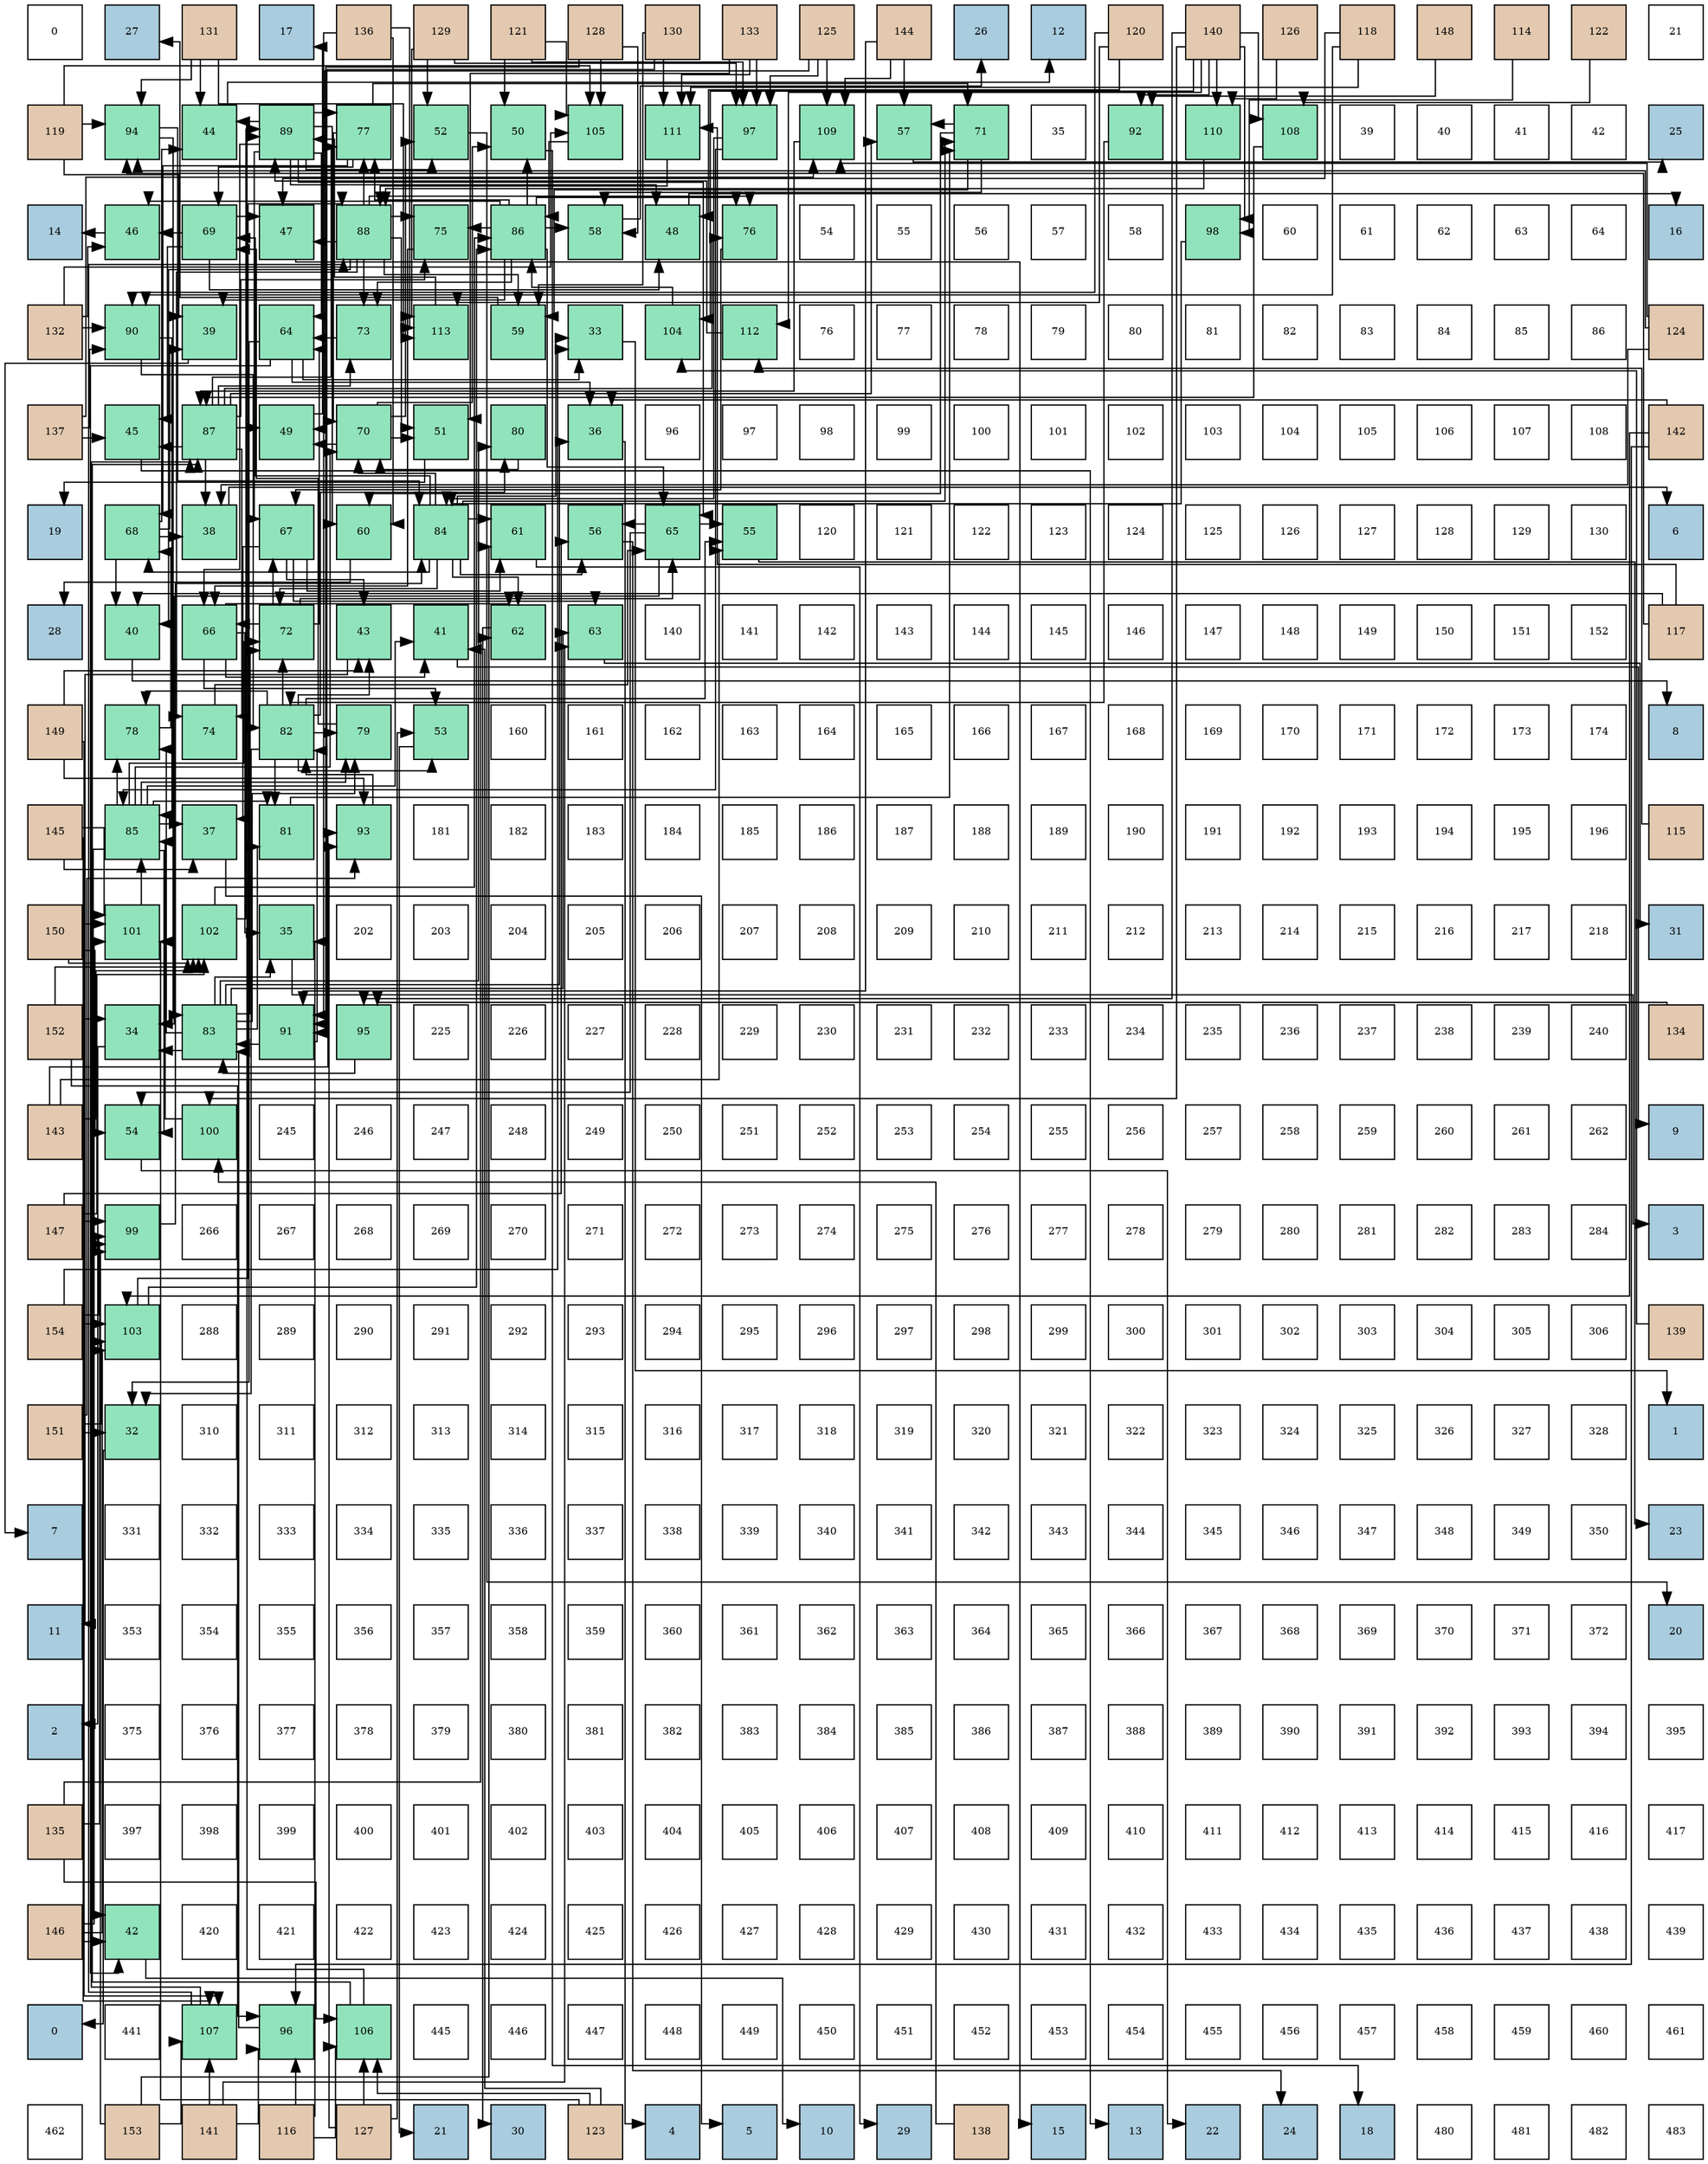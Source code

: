 digraph layout{
 rankdir=TB;
 splines=ortho;
 node [style=filled shape=square fixedsize=true width=0.6];
0[label="0", fontsize=8, fillcolor="#ffffff"];
1[label="27", fontsize=8, fillcolor="#a9ccde"];
2[label="131", fontsize=8, fillcolor="#e3c9af"];
3[label="17", fontsize=8, fillcolor="#a9ccde"];
4[label="136", fontsize=8, fillcolor="#e3c9af"];
5[label="129", fontsize=8, fillcolor="#e3c9af"];
6[label="121", fontsize=8, fillcolor="#e3c9af"];
7[label="128", fontsize=8, fillcolor="#e3c9af"];
8[label="130", fontsize=8, fillcolor="#e3c9af"];
9[label="133", fontsize=8, fillcolor="#e3c9af"];
10[label="125", fontsize=8, fillcolor="#e3c9af"];
11[label="144", fontsize=8, fillcolor="#e3c9af"];
12[label="26", fontsize=8, fillcolor="#a9ccde"];
13[label="12", fontsize=8, fillcolor="#a9ccde"];
14[label="120", fontsize=8, fillcolor="#e3c9af"];
15[label="140", fontsize=8, fillcolor="#e3c9af"];
16[label="126", fontsize=8, fillcolor="#e3c9af"];
17[label="118", fontsize=8, fillcolor="#e3c9af"];
18[label="148", fontsize=8, fillcolor="#e3c9af"];
19[label="114", fontsize=8, fillcolor="#e3c9af"];
20[label="122", fontsize=8, fillcolor="#e3c9af"];
21[label="21", fontsize=8, fillcolor="#ffffff"];
22[label="119", fontsize=8, fillcolor="#e3c9af"];
23[label="94", fontsize=8, fillcolor="#91e3bb"];
24[label="44", fontsize=8, fillcolor="#91e3bb"];
25[label="89", fontsize=8, fillcolor="#91e3bb"];
26[label="77", fontsize=8, fillcolor="#91e3bb"];
27[label="52", fontsize=8, fillcolor="#91e3bb"];
28[label="50", fontsize=8, fillcolor="#91e3bb"];
29[label="105", fontsize=8, fillcolor="#91e3bb"];
30[label="111", fontsize=8, fillcolor="#91e3bb"];
31[label="97", fontsize=8, fillcolor="#91e3bb"];
32[label="109", fontsize=8, fillcolor="#91e3bb"];
33[label="57", fontsize=8, fillcolor="#91e3bb"];
34[label="71", fontsize=8, fillcolor="#91e3bb"];
35[label="35", fontsize=8, fillcolor="#ffffff"];
36[label="92", fontsize=8, fillcolor="#91e3bb"];
37[label="110", fontsize=8, fillcolor="#91e3bb"];
38[label="108", fontsize=8, fillcolor="#91e3bb"];
39[label="39", fontsize=8, fillcolor="#ffffff"];
40[label="40", fontsize=8, fillcolor="#ffffff"];
41[label="41", fontsize=8, fillcolor="#ffffff"];
42[label="42", fontsize=8, fillcolor="#ffffff"];
43[label="25", fontsize=8, fillcolor="#a9ccde"];
44[label="14", fontsize=8, fillcolor="#a9ccde"];
45[label="46", fontsize=8, fillcolor="#91e3bb"];
46[label="69", fontsize=8, fillcolor="#91e3bb"];
47[label="47", fontsize=8, fillcolor="#91e3bb"];
48[label="88", fontsize=8, fillcolor="#91e3bb"];
49[label="75", fontsize=8, fillcolor="#91e3bb"];
50[label="86", fontsize=8, fillcolor="#91e3bb"];
51[label="58", fontsize=8, fillcolor="#91e3bb"];
52[label="48", fontsize=8, fillcolor="#91e3bb"];
53[label="76", fontsize=8, fillcolor="#91e3bb"];
54[label="54", fontsize=8, fillcolor="#ffffff"];
55[label="55", fontsize=8, fillcolor="#ffffff"];
56[label="56", fontsize=8, fillcolor="#ffffff"];
57[label="57", fontsize=8, fillcolor="#ffffff"];
58[label="58", fontsize=8, fillcolor="#ffffff"];
59[label="98", fontsize=8, fillcolor="#91e3bb"];
60[label="60", fontsize=8, fillcolor="#ffffff"];
61[label="61", fontsize=8, fillcolor="#ffffff"];
62[label="62", fontsize=8, fillcolor="#ffffff"];
63[label="63", fontsize=8, fillcolor="#ffffff"];
64[label="64", fontsize=8, fillcolor="#ffffff"];
65[label="16", fontsize=8, fillcolor="#a9ccde"];
66[label="132", fontsize=8, fillcolor="#e3c9af"];
67[label="90", fontsize=8, fillcolor="#91e3bb"];
68[label="39", fontsize=8, fillcolor="#91e3bb"];
69[label="64", fontsize=8, fillcolor="#91e3bb"];
70[label="73", fontsize=8, fillcolor="#91e3bb"];
71[label="113", fontsize=8, fillcolor="#91e3bb"];
72[label="59", fontsize=8, fillcolor="#91e3bb"];
73[label="33", fontsize=8, fillcolor="#91e3bb"];
74[label="104", fontsize=8, fillcolor="#91e3bb"];
75[label="112", fontsize=8, fillcolor="#91e3bb"];
76[label="76", fontsize=8, fillcolor="#ffffff"];
77[label="77", fontsize=8, fillcolor="#ffffff"];
78[label="78", fontsize=8, fillcolor="#ffffff"];
79[label="79", fontsize=8, fillcolor="#ffffff"];
80[label="80", fontsize=8, fillcolor="#ffffff"];
81[label="81", fontsize=8, fillcolor="#ffffff"];
82[label="82", fontsize=8, fillcolor="#ffffff"];
83[label="83", fontsize=8, fillcolor="#ffffff"];
84[label="84", fontsize=8, fillcolor="#ffffff"];
85[label="85", fontsize=8, fillcolor="#ffffff"];
86[label="86", fontsize=8, fillcolor="#ffffff"];
87[label="124", fontsize=8, fillcolor="#e3c9af"];
88[label="137", fontsize=8, fillcolor="#e3c9af"];
89[label="45", fontsize=8, fillcolor="#91e3bb"];
90[label="87", fontsize=8, fillcolor="#91e3bb"];
91[label="49", fontsize=8, fillcolor="#91e3bb"];
92[label="70", fontsize=8, fillcolor="#91e3bb"];
93[label="51", fontsize=8, fillcolor="#91e3bb"];
94[label="80", fontsize=8, fillcolor="#91e3bb"];
95[label="36", fontsize=8, fillcolor="#91e3bb"];
96[label="96", fontsize=8, fillcolor="#ffffff"];
97[label="97", fontsize=8, fillcolor="#ffffff"];
98[label="98", fontsize=8, fillcolor="#ffffff"];
99[label="99", fontsize=8, fillcolor="#ffffff"];
100[label="100", fontsize=8, fillcolor="#ffffff"];
101[label="101", fontsize=8, fillcolor="#ffffff"];
102[label="102", fontsize=8, fillcolor="#ffffff"];
103[label="103", fontsize=8, fillcolor="#ffffff"];
104[label="104", fontsize=8, fillcolor="#ffffff"];
105[label="105", fontsize=8, fillcolor="#ffffff"];
106[label="106", fontsize=8, fillcolor="#ffffff"];
107[label="107", fontsize=8, fillcolor="#ffffff"];
108[label="108", fontsize=8, fillcolor="#ffffff"];
109[label="142", fontsize=8, fillcolor="#e3c9af"];
110[label="19", fontsize=8, fillcolor="#a9ccde"];
111[label="68", fontsize=8, fillcolor="#91e3bb"];
112[label="38", fontsize=8, fillcolor="#91e3bb"];
113[label="67", fontsize=8, fillcolor="#91e3bb"];
114[label="60", fontsize=8, fillcolor="#91e3bb"];
115[label="84", fontsize=8, fillcolor="#91e3bb"];
116[label="61", fontsize=8, fillcolor="#91e3bb"];
117[label="56", fontsize=8, fillcolor="#91e3bb"];
118[label="65", fontsize=8, fillcolor="#91e3bb"];
119[label="55", fontsize=8, fillcolor="#91e3bb"];
120[label="120", fontsize=8, fillcolor="#ffffff"];
121[label="121", fontsize=8, fillcolor="#ffffff"];
122[label="122", fontsize=8, fillcolor="#ffffff"];
123[label="123", fontsize=8, fillcolor="#ffffff"];
124[label="124", fontsize=8, fillcolor="#ffffff"];
125[label="125", fontsize=8, fillcolor="#ffffff"];
126[label="126", fontsize=8, fillcolor="#ffffff"];
127[label="127", fontsize=8, fillcolor="#ffffff"];
128[label="128", fontsize=8, fillcolor="#ffffff"];
129[label="129", fontsize=8, fillcolor="#ffffff"];
130[label="130", fontsize=8, fillcolor="#ffffff"];
131[label="6", fontsize=8, fillcolor="#a9ccde"];
132[label="28", fontsize=8, fillcolor="#a9ccde"];
133[label="40", fontsize=8, fillcolor="#91e3bb"];
134[label="66", fontsize=8, fillcolor="#91e3bb"];
135[label="72", fontsize=8, fillcolor="#91e3bb"];
136[label="43", fontsize=8, fillcolor="#91e3bb"];
137[label="41", fontsize=8, fillcolor="#91e3bb"];
138[label="62", fontsize=8, fillcolor="#91e3bb"];
139[label="63", fontsize=8, fillcolor="#91e3bb"];
140[label="140", fontsize=8, fillcolor="#ffffff"];
141[label="141", fontsize=8, fillcolor="#ffffff"];
142[label="142", fontsize=8, fillcolor="#ffffff"];
143[label="143", fontsize=8, fillcolor="#ffffff"];
144[label="144", fontsize=8, fillcolor="#ffffff"];
145[label="145", fontsize=8, fillcolor="#ffffff"];
146[label="146", fontsize=8, fillcolor="#ffffff"];
147[label="147", fontsize=8, fillcolor="#ffffff"];
148[label="148", fontsize=8, fillcolor="#ffffff"];
149[label="149", fontsize=8, fillcolor="#ffffff"];
150[label="150", fontsize=8, fillcolor="#ffffff"];
151[label="151", fontsize=8, fillcolor="#ffffff"];
152[label="152", fontsize=8, fillcolor="#ffffff"];
153[label="117", fontsize=8, fillcolor="#e3c9af"];
154[label="149", fontsize=8, fillcolor="#e3c9af"];
155[label="78", fontsize=8, fillcolor="#91e3bb"];
156[label="74", fontsize=8, fillcolor="#91e3bb"];
157[label="82", fontsize=8, fillcolor="#91e3bb"];
158[label="79", fontsize=8, fillcolor="#91e3bb"];
159[label="53", fontsize=8, fillcolor="#91e3bb"];
160[label="160", fontsize=8, fillcolor="#ffffff"];
161[label="161", fontsize=8, fillcolor="#ffffff"];
162[label="162", fontsize=8, fillcolor="#ffffff"];
163[label="163", fontsize=8, fillcolor="#ffffff"];
164[label="164", fontsize=8, fillcolor="#ffffff"];
165[label="165", fontsize=8, fillcolor="#ffffff"];
166[label="166", fontsize=8, fillcolor="#ffffff"];
167[label="167", fontsize=8, fillcolor="#ffffff"];
168[label="168", fontsize=8, fillcolor="#ffffff"];
169[label="169", fontsize=8, fillcolor="#ffffff"];
170[label="170", fontsize=8, fillcolor="#ffffff"];
171[label="171", fontsize=8, fillcolor="#ffffff"];
172[label="172", fontsize=8, fillcolor="#ffffff"];
173[label="173", fontsize=8, fillcolor="#ffffff"];
174[label="174", fontsize=8, fillcolor="#ffffff"];
175[label="8", fontsize=8, fillcolor="#a9ccde"];
176[label="145", fontsize=8, fillcolor="#e3c9af"];
177[label="85", fontsize=8, fillcolor="#91e3bb"];
178[label="37", fontsize=8, fillcolor="#91e3bb"];
179[label="81", fontsize=8, fillcolor="#91e3bb"];
180[label="93", fontsize=8, fillcolor="#91e3bb"];
181[label="181", fontsize=8, fillcolor="#ffffff"];
182[label="182", fontsize=8, fillcolor="#ffffff"];
183[label="183", fontsize=8, fillcolor="#ffffff"];
184[label="184", fontsize=8, fillcolor="#ffffff"];
185[label="185", fontsize=8, fillcolor="#ffffff"];
186[label="186", fontsize=8, fillcolor="#ffffff"];
187[label="187", fontsize=8, fillcolor="#ffffff"];
188[label="188", fontsize=8, fillcolor="#ffffff"];
189[label="189", fontsize=8, fillcolor="#ffffff"];
190[label="190", fontsize=8, fillcolor="#ffffff"];
191[label="191", fontsize=8, fillcolor="#ffffff"];
192[label="192", fontsize=8, fillcolor="#ffffff"];
193[label="193", fontsize=8, fillcolor="#ffffff"];
194[label="194", fontsize=8, fillcolor="#ffffff"];
195[label="195", fontsize=8, fillcolor="#ffffff"];
196[label="196", fontsize=8, fillcolor="#ffffff"];
197[label="115", fontsize=8, fillcolor="#e3c9af"];
198[label="150", fontsize=8, fillcolor="#e3c9af"];
199[label="101", fontsize=8, fillcolor="#91e3bb"];
200[label="102", fontsize=8, fillcolor="#91e3bb"];
201[label="35", fontsize=8, fillcolor="#91e3bb"];
202[label="202", fontsize=8, fillcolor="#ffffff"];
203[label="203", fontsize=8, fillcolor="#ffffff"];
204[label="204", fontsize=8, fillcolor="#ffffff"];
205[label="205", fontsize=8, fillcolor="#ffffff"];
206[label="206", fontsize=8, fillcolor="#ffffff"];
207[label="207", fontsize=8, fillcolor="#ffffff"];
208[label="208", fontsize=8, fillcolor="#ffffff"];
209[label="209", fontsize=8, fillcolor="#ffffff"];
210[label="210", fontsize=8, fillcolor="#ffffff"];
211[label="211", fontsize=8, fillcolor="#ffffff"];
212[label="212", fontsize=8, fillcolor="#ffffff"];
213[label="213", fontsize=8, fillcolor="#ffffff"];
214[label="214", fontsize=8, fillcolor="#ffffff"];
215[label="215", fontsize=8, fillcolor="#ffffff"];
216[label="216", fontsize=8, fillcolor="#ffffff"];
217[label="217", fontsize=8, fillcolor="#ffffff"];
218[label="218", fontsize=8, fillcolor="#ffffff"];
219[label="31", fontsize=8, fillcolor="#a9ccde"];
220[label="152", fontsize=8, fillcolor="#e3c9af"];
221[label="34", fontsize=8, fillcolor="#91e3bb"];
222[label="83", fontsize=8, fillcolor="#91e3bb"];
223[label="91", fontsize=8, fillcolor="#91e3bb"];
224[label="95", fontsize=8, fillcolor="#91e3bb"];
225[label="225", fontsize=8, fillcolor="#ffffff"];
226[label="226", fontsize=8, fillcolor="#ffffff"];
227[label="227", fontsize=8, fillcolor="#ffffff"];
228[label="228", fontsize=8, fillcolor="#ffffff"];
229[label="229", fontsize=8, fillcolor="#ffffff"];
230[label="230", fontsize=8, fillcolor="#ffffff"];
231[label="231", fontsize=8, fillcolor="#ffffff"];
232[label="232", fontsize=8, fillcolor="#ffffff"];
233[label="233", fontsize=8, fillcolor="#ffffff"];
234[label="234", fontsize=8, fillcolor="#ffffff"];
235[label="235", fontsize=8, fillcolor="#ffffff"];
236[label="236", fontsize=8, fillcolor="#ffffff"];
237[label="237", fontsize=8, fillcolor="#ffffff"];
238[label="238", fontsize=8, fillcolor="#ffffff"];
239[label="239", fontsize=8, fillcolor="#ffffff"];
240[label="240", fontsize=8, fillcolor="#ffffff"];
241[label="134", fontsize=8, fillcolor="#e3c9af"];
242[label="143", fontsize=8, fillcolor="#e3c9af"];
243[label="54", fontsize=8, fillcolor="#91e3bb"];
244[label="100", fontsize=8, fillcolor="#91e3bb"];
245[label="245", fontsize=8, fillcolor="#ffffff"];
246[label="246", fontsize=8, fillcolor="#ffffff"];
247[label="247", fontsize=8, fillcolor="#ffffff"];
248[label="248", fontsize=8, fillcolor="#ffffff"];
249[label="249", fontsize=8, fillcolor="#ffffff"];
250[label="250", fontsize=8, fillcolor="#ffffff"];
251[label="251", fontsize=8, fillcolor="#ffffff"];
252[label="252", fontsize=8, fillcolor="#ffffff"];
253[label="253", fontsize=8, fillcolor="#ffffff"];
254[label="254", fontsize=8, fillcolor="#ffffff"];
255[label="255", fontsize=8, fillcolor="#ffffff"];
256[label="256", fontsize=8, fillcolor="#ffffff"];
257[label="257", fontsize=8, fillcolor="#ffffff"];
258[label="258", fontsize=8, fillcolor="#ffffff"];
259[label="259", fontsize=8, fillcolor="#ffffff"];
260[label="260", fontsize=8, fillcolor="#ffffff"];
261[label="261", fontsize=8, fillcolor="#ffffff"];
262[label="262", fontsize=8, fillcolor="#ffffff"];
263[label="9", fontsize=8, fillcolor="#a9ccde"];
264[label="147", fontsize=8, fillcolor="#e3c9af"];
265[label="99", fontsize=8, fillcolor="#91e3bb"];
266[label="266", fontsize=8, fillcolor="#ffffff"];
267[label="267", fontsize=8, fillcolor="#ffffff"];
268[label="268", fontsize=8, fillcolor="#ffffff"];
269[label="269", fontsize=8, fillcolor="#ffffff"];
270[label="270", fontsize=8, fillcolor="#ffffff"];
271[label="271", fontsize=8, fillcolor="#ffffff"];
272[label="272", fontsize=8, fillcolor="#ffffff"];
273[label="273", fontsize=8, fillcolor="#ffffff"];
274[label="274", fontsize=8, fillcolor="#ffffff"];
275[label="275", fontsize=8, fillcolor="#ffffff"];
276[label="276", fontsize=8, fillcolor="#ffffff"];
277[label="277", fontsize=8, fillcolor="#ffffff"];
278[label="278", fontsize=8, fillcolor="#ffffff"];
279[label="279", fontsize=8, fillcolor="#ffffff"];
280[label="280", fontsize=8, fillcolor="#ffffff"];
281[label="281", fontsize=8, fillcolor="#ffffff"];
282[label="282", fontsize=8, fillcolor="#ffffff"];
283[label="283", fontsize=8, fillcolor="#ffffff"];
284[label="284", fontsize=8, fillcolor="#ffffff"];
285[label="3", fontsize=8, fillcolor="#a9ccde"];
286[label="154", fontsize=8, fillcolor="#e3c9af"];
287[label="103", fontsize=8, fillcolor="#91e3bb"];
288[label="288", fontsize=8, fillcolor="#ffffff"];
289[label="289", fontsize=8, fillcolor="#ffffff"];
290[label="290", fontsize=8, fillcolor="#ffffff"];
291[label="291", fontsize=8, fillcolor="#ffffff"];
292[label="292", fontsize=8, fillcolor="#ffffff"];
293[label="293", fontsize=8, fillcolor="#ffffff"];
294[label="294", fontsize=8, fillcolor="#ffffff"];
295[label="295", fontsize=8, fillcolor="#ffffff"];
296[label="296", fontsize=8, fillcolor="#ffffff"];
297[label="297", fontsize=8, fillcolor="#ffffff"];
298[label="298", fontsize=8, fillcolor="#ffffff"];
299[label="299", fontsize=8, fillcolor="#ffffff"];
300[label="300", fontsize=8, fillcolor="#ffffff"];
301[label="301", fontsize=8, fillcolor="#ffffff"];
302[label="302", fontsize=8, fillcolor="#ffffff"];
303[label="303", fontsize=8, fillcolor="#ffffff"];
304[label="304", fontsize=8, fillcolor="#ffffff"];
305[label="305", fontsize=8, fillcolor="#ffffff"];
306[label="306", fontsize=8, fillcolor="#ffffff"];
307[label="139", fontsize=8, fillcolor="#e3c9af"];
308[label="151", fontsize=8, fillcolor="#e3c9af"];
309[label="32", fontsize=8, fillcolor="#91e3bb"];
310[label="310", fontsize=8, fillcolor="#ffffff"];
311[label="311", fontsize=8, fillcolor="#ffffff"];
312[label="312", fontsize=8, fillcolor="#ffffff"];
313[label="313", fontsize=8, fillcolor="#ffffff"];
314[label="314", fontsize=8, fillcolor="#ffffff"];
315[label="315", fontsize=8, fillcolor="#ffffff"];
316[label="316", fontsize=8, fillcolor="#ffffff"];
317[label="317", fontsize=8, fillcolor="#ffffff"];
318[label="318", fontsize=8, fillcolor="#ffffff"];
319[label="319", fontsize=8, fillcolor="#ffffff"];
320[label="320", fontsize=8, fillcolor="#ffffff"];
321[label="321", fontsize=8, fillcolor="#ffffff"];
322[label="322", fontsize=8, fillcolor="#ffffff"];
323[label="323", fontsize=8, fillcolor="#ffffff"];
324[label="324", fontsize=8, fillcolor="#ffffff"];
325[label="325", fontsize=8, fillcolor="#ffffff"];
326[label="326", fontsize=8, fillcolor="#ffffff"];
327[label="327", fontsize=8, fillcolor="#ffffff"];
328[label="328", fontsize=8, fillcolor="#ffffff"];
329[label="1", fontsize=8, fillcolor="#a9ccde"];
330[label="7", fontsize=8, fillcolor="#a9ccde"];
331[label="331", fontsize=8, fillcolor="#ffffff"];
332[label="332", fontsize=8, fillcolor="#ffffff"];
333[label="333", fontsize=8, fillcolor="#ffffff"];
334[label="334", fontsize=8, fillcolor="#ffffff"];
335[label="335", fontsize=8, fillcolor="#ffffff"];
336[label="336", fontsize=8, fillcolor="#ffffff"];
337[label="337", fontsize=8, fillcolor="#ffffff"];
338[label="338", fontsize=8, fillcolor="#ffffff"];
339[label="339", fontsize=8, fillcolor="#ffffff"];
340[label="340", fontsize=8, fillcolor="#ffffff"];
341[label="341", fontsize=8, fillcolor="#ffffff"];
342[label="342", fontsize=8, fillcolor="#ffffff"];
343[label="343", fontsize=8, fillcolor="#ffffff"];
344[label="344", fontsize=8, fillcolor="#ffffff"];
345[label="345", fontsize=8, fillcolor="#ffffff"];
346[label="346", fontsize=8, fillcolor="#ffffff"];
347[label="347", fontsize=8, fillcolor="#ffffff"];
348[label="348", fontsize=8, fillcolor="#ffffff"];
349[label="349", fontsize=8, fillcolor="#ffffff"];
350[label="350", fontsize=8, fillcolor="#ffffff"];
351[label="23", fontsize=8, fillcolor="#a9ccde"];
352[label="11", fontsize=8, fillcolor="#a9ccde"];
353[label="353", fontsize=8, fillcolor="#ffffff"];
354[label="354", fontsize=8, fillcolor="#ffffff"];
355[label="355", fontsize=8, fillcolor="#ffffff"];
356[label="356", fontsize=8, fillcolor="#ffffff"];
357[label="357", fontsize=8, fillcolor="#ffffff"];
358[label="358", fontsize=8, fillcolor="#ffffff"];
359[label="359", fontsize=8, fillcolor="#ffffff"];
360[label="360", fontsize=8, fillcolor="#ffffff"];
361[label="361", fontsize=8, fillcolor="#ffffff"];
362[label="362", fontsize=8, fillcolor="#ffffff"];
363[label="363", fontsize=8, fillcolor="#ffffff"];
364[label="364", fontsize=8, fillcolor="#ffffff"];
365[label="365", fontsize=8, fillcolor="#ffffff"];
366[label="366", fontsize=8, fillcolor="#ffffff"];
367[label="367", fontsize=8, fillcolor="#ffffff"];
368[label="368", fontsize=8, fillcolor="#ffffff"];
369[label="369", fontsize=8, fillcolor="#ffffff"];
370[label="370", fontsize=8, fillcolor="#ffffff"];
371[label="371", fontsize=8, fillcolor="#ffffff"];
372[label="372", fontsize=8, fillcolor="#ffffff"];
373[label="20", fontsize=8, fillcolor="#a9ccde"];
374[label="2", fontsize=8, fillcolor="#a9ccde"];
375[label="375", fontsize=8, fillcolor="#ffffff"];
376[label="376", fontsize=8, fillcolor="#ffffff"];
377[label="377", fontsize=8, fillcolor="#ffffff"];
378[label="378", fontsize=8, fillcolor="#ffffff"];
379[label="379", fontsize=8, fillcolor="#ffffff"];
380[label="380", fontsize=8, fillcolor="#ffffff"];
381[label="381", fontsize=8, fillcolor="#ffffff"];
382[label="382", fontsize=8, fillcolor="#ffffff"];
383[label="383", fontsize=8, fillcolor="#ffffff"];
384[label="384", fontsize=8, fillcolor="#ffffff"];
385[label="385", fontsize=8, fillcolor="#ffffff"];
386[label="386", fontsize=8, fillcolor="#ffffff"];
387[label="387", fontsize=8, fillcolor="#ffffff"];
388[label="388", fontsize=8, fillcolor="#ffffff"];
389[label="389", fontsize=8, fillcolor="#ffffff"];
390[label="390", fontsize=8, fillcolor="#ffffff"];
391[label="391", fontsize=8, fillcolor="#ffffff"];
392[label="392", fontsize=8, fillcolor="#ffffff"];
393[label="393", fontsize=8, fillcolor="#ffffff"];
394[label="394", fontsize=8, fillcolor="#ffffff"];
395[label="395", fontsize=8, fillcolor="#ffffff"];
396[label="135", fontsize=8, fillcolor="#e3c9af"];
397[label="397", fontsize=8, fillcolor="#ffffff"];
398[label="398", fontsize=8, fillcolor="#ffffff"];
399[label="399", fontsize=8, fillcolor="#ffffff"];
400[label="400", fontsize=8, fillcolor="#ffffff"];
401[label="401", fontsize=8, fillcolor="#ffffff"];
402[label="402", fontsize=8, fillcolor="#ffffff"];
403[label="403", fontsize=8, fillcolor="#ffffff"];
404[label="404", fontsize=8, fillcolor="#ffffff"];
405[label="405", fontsize=8, fillcolor="#ffffff"];
406[label="406", fontsize=8, fillcolor="#ffffff"];
407[label="407", fontsize=8, fillcolor="#ffffff"];
408[label="408", fontsize=8, fillcolor="#ffffff"];
409[label="409", fontsize=8, fillcolor="#ffffff"];
410[label="410", fontsize=8, fillcolor="#ffffff"];
411[label="411", fontsize=8, fillcolor="#ffffff"];
412[label="412", fontsize=8, fillcolor="#ffffff"];
413[label="413", fontsize=8, fillcolor="#ffffff"];
414[label="414", fontsize=8, fillcolor="#ffffff"];
415[label="415", fontsize=8, fillcolor="#ffffff"];
416[label="416", fontsize=8, fillcolor="#ffffff"];
417[label="417", fontsize=8, fillcolor="#ffffff"];
418[label="146", fontsize=8, fillcolor="#e3c9af"];
419[label="42", fontsize=8, fillcolor="#91e3bb"];
420[label="420", fontsize=8, fillcolor="#ffffff"];
421[label="421", fontsize=8, fillcolor="#ffffff"];
422[label="422", fontsize=8, fillcolor="#ffffff"];
423[label="423", fontsize=8, fillcolor="#ffffff"];
424[label="424", fontsize=8, fillcolor="#ffffff"];
425[label="425", fontsize=8, fillcolor="#ffffff"];
426[label="426", fontsize=8, fillcolor="#ffffff"];
427[label="427", fontsize=8, fillcolor="#ffffff"];
428[label="428", fontsize=8, fillcolor="#ffffff"];
429[label="429", fontsize=8, fillcolor="#ffffff"];
430[label="430", fontsize=8, fillcolor="#ffffff"];
431[label="431", fontsize=8, fillcolor="#ffffff"];
432[label="432", fontsize=8, fillcolor="#ffffff"];
433[label="433", fontsize=8, fillcolor="#ffffff"];
434[label="434", fontsize=8, fillcolor="#ffffff"];
435[label="435", fontsize=8, fillcolor="#ffffff"];
436[label="436", fontsize=8, fillcolor="#ffffff"];
437[label="437", fontsize=8, fillcolor="#ffffff"];
438[label="438", fontsize=8, fillcolor="#ffffff"];
439[label="439", fontsize=8, fillcolor="#ffffff"];
440[label="0", fontsize=8, fillcolor="#a9ccde"];
441[label="441", fontsize=8, fillcolor="#ffffff"];
442[label="107", fontsize=8, fillcolor="#91e3bb"];
443[label="96", fontsize=8, fillcolor="#91e3bb"];
444[label="106", fontsize=8, fillcolor="#91e3bb"];
445[label="445", fontsize=8, fillcolor="#ffffff"];
446[label="446", fontsize=8, fillcolor="#ffffff"];
447[label="447", fontsize=8, fillcolor="#ffffff"];
448[label="448", fontsize=8, fillcolor="#ffffff"];
449[label="449", fontsize=8, fillcolor="#ffffff"];
450[label="450", fontsize=8, fillcolor="#ffffff"];
451[label="451", fontsize=8, fillcolor="#ffffff"];
452[label="452", fontsize=8, fillcolor="#ffffff"];
453[label="453", fontsize=8, fillcolor="#ffffff"];
454[label="454", fontsize=8, fillcolor="#ffffff"];
455[label="455", fontsize=8, fillcolor="#ffffff"];
456[label="456", fontsize=8, fillcolor="#ffffff"];
457[label="457", fontsize=8, fillcolor="#ffffff"];
458[label="458", fontsize=8, fillcolor="#ffffff"];
459[label="459", fontsize=8, fillcolor="#ffffff"];
460[label="460", fontsize=8, fillcolor="#ffffff"];
461[label="461", fontsize=8, fillcolor="#ffffff"];
462[label="462", fontsize=8, fillcolor="#ffffff"];
463[label="153", fontsize=8, fillcolor="#e3c9af"];
464[label="141", fontsize=8, fillcolor="#e3c9af"];
465[label="116", fontsize=8, fillcolor="#e3c9af"];
466[label="127", fontsize=8, fillcolor="#e3c9af"];
467[label="21", fontsize=8, fillcolor="#a9ccde"];
468[label="30", fontsize=8, fillcolor="#a9ccde"];
469[label="123", fontsize=8, fillcolor="#e3c9af"];
470[label="4", fontsize=8, fillcolor="#a9ccde"];
471[label="5", fontsize=8, fillcolor="#a9ccde"];
472[label="10", fontsize=8, fillcolor="#a9ccde"];
473[label="29", fontsize=8, fillcolor="#a9ccde"];
474[label="138", fontsize=8, fillcolor="#e3c9af"];
475[label="15", fontsize=8, fillcolor="#a9ccde"];
476[label="13", fontsize=8, fillcolor="#a9ccde"];
477[label="22", fontsize=8, fillcolor="#a9ccde"];
478[label="24", fontsize=8, fillcolor="#a9ccde"];
479[label="18", fontsize=8, fillcolor="#a9ccde"];
480[label="480", fontsize=8, fillcolor="#ffffff"];
481[label="481", fontsize=8, fillcolor="#ffffff"];
482[label="482", fontsize=8, fillcolor="#ffffff"];
483[label="483", fontsize=8, fillcolor="#ffffff"];
edge [constraint=false, style=vis];309 -> 440;
73 -> 329;
221 -> 374;
201 -> 285;
95 -> 470;
178 -> 471;
112 -> 131;
68 -> 330;
133 -> 175;
137 -> 263;
419 -> 472;
136 -> 352;
24 -> 13;
89 -> 476;
45 -> 44;
47 -> 475;
52 -> 65;
91 -> 3;
28 -> 479;
93 -> 110;
27 -> 373;
159 -> 467;
243 -> 477;
119 -> 351;
117 -> 478;
33 -> 43;
51 -> 12;
72 -> 1;
114 -> 132;
116 -> 473;
138 -> 468;
139 -> 219;
69 -> 309;
69 -> 73;
69 -> 95;
69 -> 419;
118 -> 221;
118 -> 243;
118 -> 119;
118 -> 117;
134 -> 201;
134 -> 137;
134 -> 159;
134 -> 138;
113 -> 178;
113 -> 136;
113 -> 116;
113 -> 139;
111 -> 112;
111 -> 68;
111 -> 133;
111 -> 24;
46 -> 89;
46 -> 45;
46 -> 47;
46 -> 52;
92 -> 91;
92 -> 28;
92 -> 93;
92 -> 27;
34 -> 33;
34 -> 51;
34 -> 72;
34 -> 114;
135 -> 69;
135 -> 118;
135 -> 134;
135 -> 113;
70 -> 69;
156 -> 118;
49 -> 134;
53 -> 113;
26 -> 111;
26 -> 46;
26 -> 92;
26 -> 34;
155 -> 111;
158 -> 46;
94 -> 92;
179 -> 34;
157 -> 309;
157 -> 136;
157 -> 159;
157 -> 119;
157 -> 135;
157 -> 155;
157 -> 158;
157 -> 94;
157 -> 179;
222 -> 221;
222 -> 201;
222 -> 95;
222 -> 139;
222 -> 135;
222 -> 155;
222 -> 158;
222 -> 94;
222 -> 179;
115 -> 73;
115 -> 117;
115 -> 116;
115 -> 138;
115 -> 111;
115 -> 46;
115 -> 92;
115 -> 34;
115 -> 135;
177 -> 178;
177 -> 137;
177 -> 419;
177 -> 243;
177 -> 92;
177 -> 135;
177 -> 155;
177 -> 158;
177 -> 179;
50 -> 68;
50 -> 45;
50 -> 28;
50 -> 51;
50 -> 118;
50 -> 70;
50 -> 49;
50 -> 53;
50 -> 26;
90 -> 112;
90 -> 89;
90 -> 91;
90 -> 33;
90 -> 70;
90 -> 156;
90 -> 49;
90 -> 53;
90 -> 26;
48 -> 133;
48 -> 47;
48 -> 93;
48 -> 72;
48 -> 70;
48 -> 156;
48 -> 49;
48 -> 53;
48 -> 26;
25 -> 24;
25 -> 52;
25 -> 27;
25 -> 114;
25 -> 69;
25 -> 118;
25 -> 134;
25 -> 113;
25 -> 26;
67 -> 157;
67 -> 177;
223 -> 157;
223 -> 222;
36 -> 157;
180 -> 157;
23 -> 222;
23 -> 115;
224 -> 222;
443 -> 222;
31 -> 115;
31 -> 177;
59 -> 115;
265 -> 115;
244 -> 177;
199 -> 177;
200 -> 50;
200 -> 25;
287 -> 50;
287 -> 48;
74 -> 50;
29 -> 50;
444 -> 90;
444 -> 25;
442 -> 90;
442 -> 48;
38 -> 90;
32 -> 90;
37 -> 48;
30 -> 48;
75 -> 25;
71 -> 25;
19 -> 59;
197 -> 75;
465 -> 201;
465 -> 443;
465 -> 444;
153 -> 133;
153 -> 23;
153 -> 30;
17 -> 47;
17 -> 67;
17 -> 30;
22 -> 68;
22 -> 23;
22 -> 29;
14 -> 52;
14 -> 67;
14 -> 71;
6 -> 28;
6 -> 31;
6 -> 29;
20 -> 38;
469 -> 137;
469 -> 199;
469 -> 444;
87 -> 112;
87 -> 23;
87 -> 32;
10 -> 91;
10 -> 31;
10 -> 32;
16 -> 37;
466 -> 159;
466 -> 180;
466 -> 444;
7 -> 51;
7 -> 223;
7 -> 29;
5 -> 27;
5 -> 31;
5 -> 71;
8 -> 72;
8 -> 223;
8 -> 30;
2 -> 24;
2 -> 23;
2 -> 71;
66 -> 45;
66 -> 67;
66 -> 29;
9 -> 93;
9 -> 31;
9 -> 30;
241 -> 224;
396 -> 138;
396 -> 265;
396 -> 444;
4 -> 114;
4 -> 223;
4 -> 71;
88 -> 89;
88 -> 67;
88 -> 32;
474 -> 244;
307 -> 74;
15 -> 36;
15 -> 224;
15 -> 59;
15 -> 244;
15 -> 74;
15 -> 38;
15 -> 37;
15 -> 75;
464 -> 139;
464 -> 443;
464 -> 442;
109 -> 95;
109 -> 443;
109 -> 287;
242 -> 119;
242 -> 180;
242 -> 200;
11 -> 33;
11 -> 223;
11 -> 32;
176 -> 178;
176 -> 199;
176 -> 442;
418 -> 419;
418 -> 199;
418 -> 287;
264 -> 117;
264 -> 265;
264 -> 200;
18 -> 36;
154 -> 136;
154 -> 180;
154 -> 442;
198 -> 243;
198 -> 199;
198 -> 200;
308 -> 309;
308 -> 180;
308 -> 287;
220 -> 221;
220 -> 443;
220 -> 200;
463 -> 116;
463 -> 265;
463 -> 442;
286 -> 73;
286 -> 265;
286 -> 287;
edge [constraint=true, style=invis];
0 -> 22 -> 44 -> 66 -> 88 -> 110 -> 132 -> 154 -> 176 -> 198 -> 220 -> 242 -> 264 -> 286 -> 308 -> 330 -> 352 -> 374 -> 396 -> 418 -> 440 -> 462;
1 -> 23 -> 45 -> 67 -> 89 -> 111 -> 133 -> 155 -> 177 -> 199 -> 221 -> 243 -> 265 -> 287 -> 309 -> 331 -> 353 -> 375 -> 397 -> 419 -> 441 -> 463;
2 -> 24 -> 46 -> 68 -> 90 -> 112 -> 134 -> 156 -> 178 -> 200 -> 222 -> 244 -> 266 -> 288 -> 310 -> 332 -> 354 -> 376 -> 398 -> 420 -> 442 -> 464;
3 -> 25 -> 47 -> 69 -> 91 -> 113 -> 135 -> 157 -> 179 -> 201 -> 223 -> 245 -> 267 -> 289 -> 311 -> 333 -> 355 -> 377 -> 399 -> 421 -> 443 -> 465;
4 -> 26 -> 48 -> 70 -> 92 -> 114 -> 136 -> 158 -> 180 -> 202 -> 224 -> 246 -> 268 -> 290 -> 312 -> 334 -> 356 -> 378 -> 400 -> 422 -> 444 -> 466;
5 -> 27 -> 49 -> 71 -> 93 -> 115 -> 137 -> 159 -> 181 -> 203 -> 225 -> 247 -> 269 -> 291 -> 313 -> 335 -> 357 -> 379 -> 401 -> 423 -> 445 -> 467;
6 -> 28 -> 50 -> 72 -> 94 -> 116 -> 138 -> 160 -> 182 -> 204 -> 226 -> 248 -> 270 -> 292 -> 314 -> 336 -> 358 -> 380 -> 402 -> 424 -> 446 -> 468;
7 -> 29 -> 51 -> 73 -> 95 -> 117 -> 139 -> 161 -> 183 -> 205 -> 227 -> 249 -> 271 -> 293 -> 315 -> 337 -> 359 -> 381 -> 403 -> 425 -> 447 -> 469;
8 -> 30 -> 52 -> 74 -> 96 -> 118 -> 140 -> 162 -> 184 -> 206 -> 228 -> 250 -> 272 -> 294 -> 316 -> 338 -> 360 -> 382 -> 404 -> 426 -> 448 -> 470;
9 -> 31 -> 53 -> 75 -> 97 -> 119 -> 141 -> 163 -> 185 -> 207 -> 229 -> 251 -> 273 -> 295 -> 317 -> 339 -> 361 -> 383 -> 405 -> 427 -> 449 -> 471;
10 -> 32 -> 54 -> 76 -> 98 -> 120 -> 142 -> 164 -> 186 -> 208 -> 230 -> 252 -> 274 -> 296 -> 318 -> 340 -> 362 -> 384 -> 406 -> 428 -> 450 -> 472;
11 -> 33 -> 55 -> 77 -> 99 -> 121 -> 143 -> 165 -> 187 -> 209 -> 231 -> 253 -> 275 -> 297 -> 319 -> 341 -> 363 -> 385 -> 407 -> 429 -> 451 -> 473;
12 -> 34 -> 56 -> 78 -> 100 -> 122 -> 144 -> 166 -> 188 -> 210 -> 232 -> 254 -> 276 -> 298 -> 320 -> 342 -> 364 -> 386 -> 408 -> 430 -> 452 -> 474;
13 -> 35 -> 57 -> 79 -> 101 -> 123 -> 145 -> 167 -> 189 -> 211 -> 233 -> 255 -> 277 -> 299 -> 321 -> 343 -> 365 -> 387 -> 409 -> 431 -> 453 -> 475;
14 -> 36 -> 58 -> 80 -> 102 -> 124 -> 146 -> 168 -> 190 -> 212 -> 234 -> 256 -> 278 -> 300 -> 322 -> 344 -> 366 -> 388 -> 410 -> 432 -> 454 -> 476;
15 -> 37 -> 59 -> 81 -> 103 -> 125 -> 147 -> 169 -> 191 -> 213 -> 235 -> 257 -> 279 -> 301 -> 323 -> 345 -> 367 -> 389 -> 411 -> 433 -> 455 -> 477;
16 -> 38 -> 60 -> 82 -> 104 -> 126 -> 148 -> 170 -> 192 -> 214 -> 236 -> 258 -> 280 -> 302 -> 324 -> 346 -> 368 -> 390 -> 412 -> 434 -> 456 -> 478;
17 -> 39 -> 61 -> 83 -> 105 -> 127 -> 149 -> 171 -> 193 -> 215 -> 237 -> 259 -> 281 -> 303 -> 325 -> 347 -> 369 -> 391 -> 413 -> 435 -> 457 -> 479;
18 -> 40 -> 62 -> 84 -> 106 -> 128 -> 150 -> 172 -> 194 -> 216 -> 238 -> 260 -> 282 -> 304 -> 326 -> 348 -> 370 -> 392 -> 414 -> 436 -> 458 -> 480;
19 -> 41 -> 63 -> 85 -> 107 -> 129 -> 151 -> 173 -> 195 -> 217 -> 239 -> 261 -> 283 -> 305 -> 327 -> 349 -> 371 -> 393 -> 415 -> 437 -> 459 -> 481;
20 -> 42 -> 64 -> 86 -> 108 -> 130 -> 152 -> 174 -> 196 -> 218 -> 240 -> 262 -> 284 -> 306 -> 328 -> 350 -> 372 -> 394 -> 416 -> 438 -> 460 -> 482;
21 -> 43 -> 65 -> 87 -> 109 -> 131 -> 153 -> 175 -> 197 -> 219 -> 241 -> 263 -> 285 -> 307 -> 329 -> 351 -> 373 -> 395 -> 417 -> 439 -> 461 -> 483;
rank = same {0 -> 1 -> 2 -> 3 -> 4 -> 5 -> 6 -> 7 -> 8 -> 9 -> 10 -> 11 -> 12 -> 13 -> 14 -> 15 -> 16 -> 17 -> 18 -> 19 -> 20 -> 21};
rank = same {22 -> 23 -> 24 -> 25 -> 26 -> 27 -> 28 -> 29 -> 30 -> 31 -> 32 -> 33 -> 34 -> 35 -> 36 -> 37 -> 38 -> 39 -> 40 -> 41 -> 42 -> 43};
rank = same {44 -> 45 -> 46 -> 47 -> 48 -> 49 -> 50 -> 51 -> 52 -> 53 -> 54 -> 55 -> 56 -> 57 -> 58 -> 59 -> 60 -> 61 -> 62 -> 63 -> 64 -> 65};
rank = same {66 -> 67 -> 68 -> 69 -> 70 -> 71 -> 72 -> 73 -> 74 -> 75 -> 76 -> 77 -> 78 -> 79 -> 80 -> 81 -> 82 -> 83 -> 84 -> 85 -> 86 -> 87};
rank = same {88 -> 89 -> 90 -> 91 -> 92 -> 93 -> 94 -> 95 -> 96 -> 97 -> 98 -> 99 -> 100 -> 101 -> 102 -> 103 -> 104 -> 105 -> 106 -> 107 -> 108 -> 109};
rank = same {110 -> 111 -> 112 -> 113 -> 114 -> 115 -> 116 -> 117 -> 118 -> 119 -> 120 -> 121 -> 122 -> 123 -> 124 -> 125 -> 126 -> 127 -> 128 -> 129 -> 130 -> 131};
rank = same {132 -> 133 -> 134 -> 135 -> 136 -> 137 -> 138 -> 139 -> 140 -> 141 -> 142 -> 143 -> 144 -> 145 -> 146 -> 147 -> 148 -> 149 -> 150 -> 151 -> 152 -> 153};
rank = same {154 -> 155 -> 156 -> 157 -> 158 -> 159 -> 160 -> 161 -> 162 -> 163 -> 164 -> 165 -> 166 -> 167 -> 168 -> 169 -> 170 -> 171 -> 172 -> 173 -> 174 -> 175};
rank = same {176 -> 177 -> 178 -> 179 -> 180 -> 181 -> 182 -> 183 -> 184 -> 185 -> 186 -> 187 -> 188 -> 189 -> 190 -> 191 -> 192 -> 193 -> 194 -> 195 -> 196 -> 197};
rank = same {198 -> 199 -> 200 -> 201 -> 202 -> 203 -> 204 -> 205 -> 206 -> 207 -> 208 -> 209 -> 210 -> 211 -> 212 -> 213 -> 214 -> 215 -> 216 -> 217 -> 218 -> 219};
rank = same {220 -> 221 -> 222 -> 223 -> 224 -> 225 -> 226 -> 227 -> 228 -> 229 -> 230 -> 231 -> 232 -> 233 -> 234 -> 235 -> 236 -> 237 -> 238 -> 239 -> 240 -> 241};
rank = same {242 -> 243 -> 244 -> 245 -> 246 -> 247 -> 248 -> 249 -> 250 -> 251 -> 252 -> 253 -> 254 -> 255 -> 256 -> 257 -> 258 -> 259 -> 260 -> 261 -> 262 -> 263};
rank = same {264 -> 265 -> 266 -> 267 -> 268 -> 269 -> 270 -> 271 -> 272 -> 273 -> 274 -> 275 -> 276 -> 277 -> 278 -> 279 -> 280 -> 281 -> 282 -> 283 -> 284 -> 285};
rank = same {286 -> 287 -> 288 -> 289 -> 290 -> 291 -> 292 -> 293 -> 294 -> 295 -> 296 -> 297 -> 298 -> 299 -> 300 -> 301 -> 302 -> 303 -> 304 -> 305 -> 306 -> 307};
rank = same {308 -> 309 -> 310 -> 311 -> 312 -> 313 -> 314 -> 315 -> 316 -> 317 -> 318 -> 319 -> 320 -> 321 -> 322 -> 323 -> 324 -> 325 -> 326 -> 327 -> 328 -> 329};
rank = same {330 -> 331 -> 332 -> 333 -> 334 -> 335 -> 336 -> 337 -> 338 -> 339 -> 340 -> 341 -> 342 -> 343 -> 344 -> 345 -> 346 -> 347 -> 348 -> 349 -> 350 -> 351};
rank = same {352 -> 353 -> 354 -> 355 -> 356 -> 357 -> 358 -> 359 -> 360 -> 361 -> 362 -> 363 -> 364 -> 365 -> 366 -> 367 -> 368 -> 369 -> 370 -> 371 -> 372 -> 373};
rank = same {374 -> 375 -> 376 -> 377 -> 378 -> 379 -> 380 -> 381 -> 382 -> 383 -> 384 -> 385 -> 386 -> 387 -> 388 -> 389 -> 390 -> 391 -> 392 -> 393 -> 394 -> 395};
rank = same {396 -> 397 -> 398 -> 399 -> 400 -> 401 -> 402 -> 403 -> 404 -> 405 -> 406 -> 407 -> 408 -> 409 -> 410 -> 411 -> 412 -> 413 -> 414 -> 415 -> 416 -> 417};
rank = same {418 -> 419 -> 420 -> 421 -> 422 -> 423 -> 424 -> 425 -> 426 -> 427 -> 428 -> 429 -> 430 -> 431 -> 432 -> 433 -> 434 -> 435 -> 436 -> 437 -> 438 -> 439};
rank = same {440 -> 441 -> 442 -> 443 -> 444 -> 445 -> 446 -> 447 -> 448 -> 449 -> 450 -> 451 -> 452 -> 453 -> 454 -> 455 -> 456 -> 457 -> 458 -> 459 -> 460 -> 461};
rank = same {462 -> 463 -> 464 -> 465 -> 466 -> 467 -> 468 -> 469 -> 470 -> 471 -> 472 -> 473 -> 474 -> 475 -> 476 -> 477 -> 478 -> 479 -> 480 -> 481 -> 482 -> 483};
}